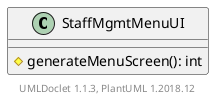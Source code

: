 @startuml

    class StaffMgmtMenuUI {
        #generateMenuScreen(): int
    }


    center footer UMLDoclet 1.1.3, PlantUML 1.2018.12
@enduml
